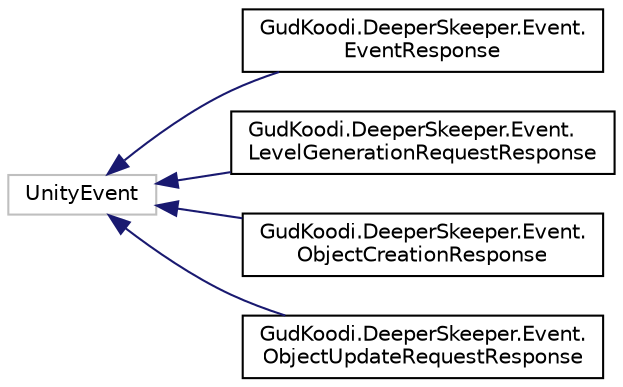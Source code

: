 digraph "Graphical Class Hierarchy"
{
 // LATEX_PDF_SIZE
  edge [fontname="Helvetica",fontsize="10",labelfontname="Helvetica",labelfontsize="10"];
  node [fontname="Helvetica",fontsize="10",shape=record];
  rankdir="LR";
  Node1 [label="UnityEvent",height=0.2,width=0.4,color="grey75", fillcolor="white", style="filled",tooltip=" "];
  Node1 -> Node0 [dir="back",color="midnightblue",fontsize="10",style="solid",fontname="Helvetica"];
  Node0 [label="GudKoodi.DeeperSkeeper.Event.\lEventResponse",height=0.2,width=0.4,color="black", fillcolor="white", style="filled",URL="$class_gud_koodi_1_1_deeper_skeeper_1_1_event_1_1_event_response.html",tooltip="Mandatory Unity overhead."];
  Node1 -> Node3 [dir="back",color="midnightblue",fontsize="10",style="solid",fontname="Helvetica"];
  Node3 [label="GudKoodi.DeeperSkeeper.Event.\lLevelGenerationRequestResponse",height=0.2,width=0.4,color="black", fillcolor="white", style="filled",URL="$class_gud_koodi_1_1_deeper_skeeper_1_1_event_1_1_level_generation_request_response.html",tooltip="Mandatory Unity and linting overhead."];
  Node1 -> Node4 [dir="back",color="midnightblue",fontsize="10",style="solid",fontname="Helvetica"];
  Node4 [label="GudKoodi.DeeperSkeeper.Event.\lObjectCreationResponse",height=0.2,width=0.4,color="black", fillcolor="white", style="filled",URL="$class_gud_koodi_1_1_deeper_skeeper_1_1_event_1_1_object_creation_response.html",tooltip="Mandatory Unity and linting overhead."];
  Node1 -> Node5 [dir="back",color="midnightblue",fontsize="10",style="solid",fontname="Helvetica"];
  Node5 [label="GudKoodi.DeeperSkeeper.Event.\lObjectUpdateRequestResponse",height=0.2,width=0.4,color="black", fillcolor="white", style="filled",URL="$class_gud_koodi_1_1_deeper_skeeper_1_1_event_1_1_object_update_request_response.html",tooltip="Mandatory Unity overhead."];
}

